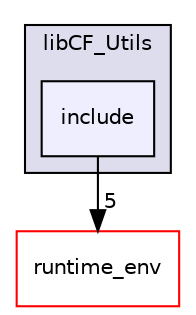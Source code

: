 digraph "frameworks/libCF_Utils/include" {
  compound=true
  node [ fontsize="10", fontname="Helvetica"];
  edge [ labelfontsize="10", labelfontname="Helvetica"];
  subgraph clusterdir_ecac01cf0516f87ea4205d3d96f45c96 {
    graph [ bgcolor="#ddddee", pencolor="black", label="libCF_Utils" fontname="Helvetica", fontsize="10", URL="dir_ecac01cf0516f87ea4205d3d96f45c96.html"]
  dir_1eb7b37d99ac6e133eaf5304174978a8 [shape=box, label="include", style="filled", fillcolor="#eeeeff", pencolor="black", URL="dir_1eb7b37d99ac6e133eaf5304174978a8.html"];
  }
  dir_f225e4d86008d3e73336a06c8611e2b4 [shape=box label="runtime_env" fillcolor="white" style="filled" color="red" URL="dir_f225e4d86008d3e73336a06c8611e2b4.html"];
  dir_1eb7b37d99ac6e133eaf5304174978a8->dir_f225e4d86008d3e73336a06c8611e2b4 [headlabel="5", labeldistance=1.5 headhref="dir_000029_000034.html"];
}
